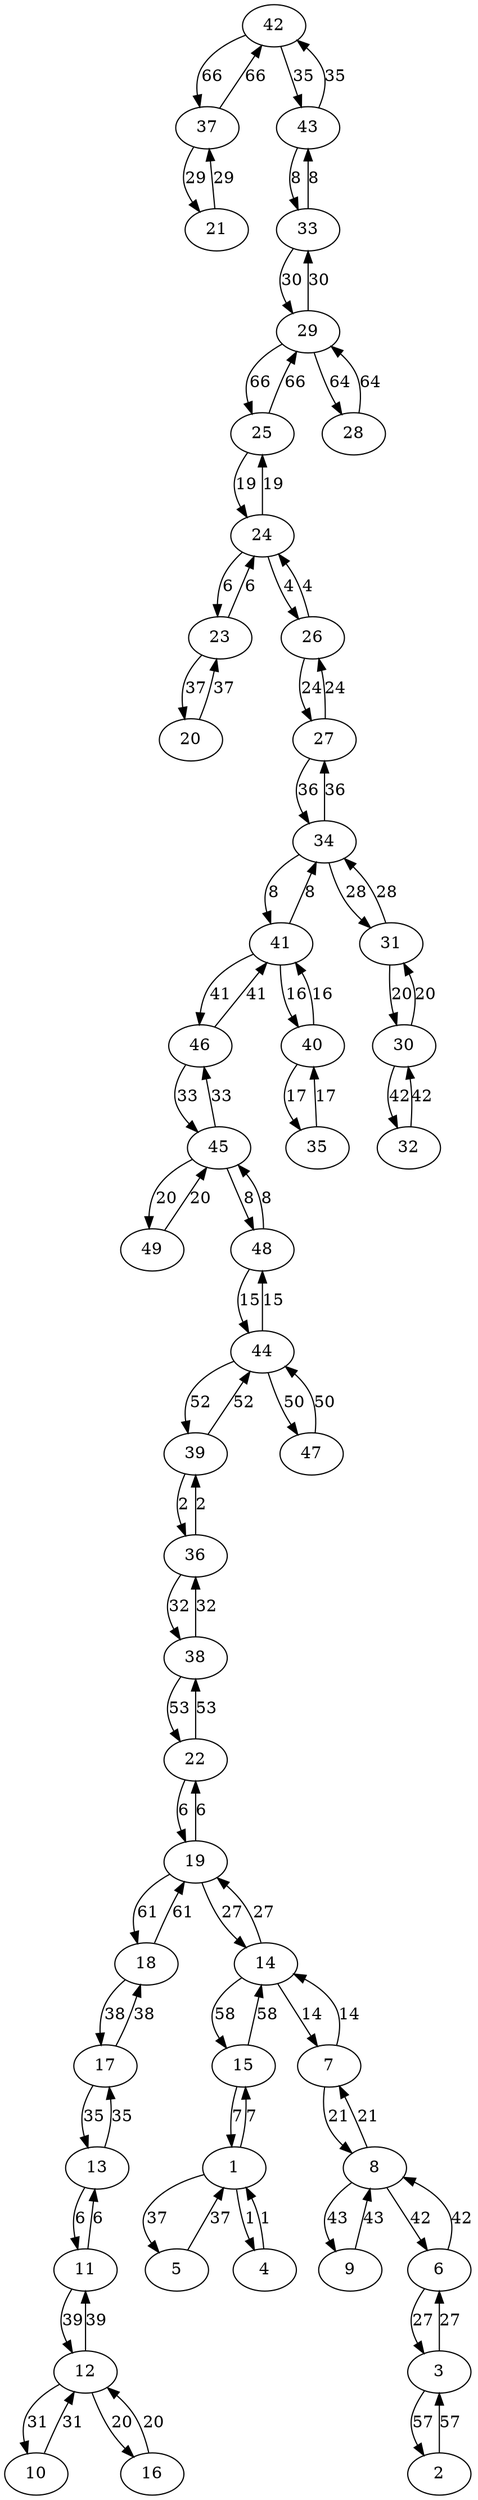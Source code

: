 digraph Bara50_KIMST {
42;37;25;29;28;18;19;14;15;2;3;22;38;44;39;47;8;9;30;32;6;46;41;11;12;17;23;20;1;5;34;27;43;13;45;36;10;33;21;31;26;7;49;16;24;40;35;48;4;42 -> 37 [label = 66];
37 -> 42 [label = 66];
25 -> 29 [label = 66];
29 -> 25 [label = 66];
28 -> 29 [label = 64];
29 -> 28 [label = 64];
18 -> 19 [label = 61];
19 -> 18 [label = 61];
14 -> 15 [label = 58];
15 -> 14 [label = 58];
2 -> 3 [label = 57];
3 -> 2 [label = 57];
22 -> 38 [label = 53];
38 -> 22 [label = 53];
44 -> 39 [label = 52];
39 -> 44 [label = 52];
47 -> 44 [label = 50];
44 -> 47 [label = 50];
8 -> 9 [label = 43];
9 -> 8 [label = 43];
30 -> 32 [label = 42];
32 -> 30 [label = 42];
6 -> 8 [label = 42];
8 -> 6 [label = 42];
46 -> 41 [label = 41];
41 -> 46 [label = 41];
11 -> 12 [label = 39];
12 -> 11 [label = 39];
18 -> 17 [label = 38];
17 -> 18 [label = 38];
23 -> 20 [label = 37];
20 -> 23 [label = 37];
1 -> 5 [label = 37];
5 -> 1 [label = 37];
34 -> 27 [label = 36];
27 -> 34 [label = 36];
43 -> 42 [label = 35];
42 -> 43 [label = 35];
13 -> 17 [label = 35];
17 -> 13 [label = 35];
46 -> 45 [label = 33];
45 -> 46 [label = 33];
38 -> 36 [label = 32];
36 -> 38 [label = 32];
10 -> 12 [label = 31];
12 -> 10 [label = 31];
29 -> 33 [label = 30];
33 -> 29 [label = 30];
21 -> 37 [label = 29];
37 -> 21 [label = 29];
34 -> 31 [label = 28];
31 -> 34 [label = 28];
19 -> 14 [label = 27];
14 -> 19 [label = 27];
3 -> 6 [label = 27];
6 -> 3 [label = 27];
26 -> 27 [label = 24];
27 -> 26 [label = 24];
7 -> 8 [label = 21];
8 -> 7 [label = 21];
31 -> 30 [label = 20];
30 -> 31 [label = 20];
49 -> 45 [label = 20];
45 -> 49 [label = 20];
12 -> 16 [label = 20];
16 -> 12 [label = 20];
24 -> 25 [label = 19];
25 -> 24 [label = 19];
40 -> 35 [label = 17];
35 -> 40 [label = 17];
41 -> 40 [label = 16];
40 -> 41 [label = 16];
48 -> 44 [label = 15];
44 -> 48 [label = 15];
7 -> 14 [label = 14];
14 -> 7 [label = 14];
34 -> 41 [label = 8];
41 -> 34 [label = 8];
43 -> 33 [label = 8];
33 -> 43 [label = 8];
48 -> 45 [label = 8];
45 -> 48 [label = 8];
1 -> 15 [label = 7];
15 -> 1 [label = 7];
23 -> 24 [label = 6];
24 -> 23 [label = 6];
22 -> 19 [label = 6];
19 -> 22 [label = 6];
11 -> 13 [label = 6];
13 -> 11 [label = 6];
24 -> 26 [label = 4];
26 -> 24 [label = 4];
39 -> 36 [label = 2];
36 -> 39 [label = 2];
1 -> 4 [label = 1];
4 -> 1 [label = 1];
}
